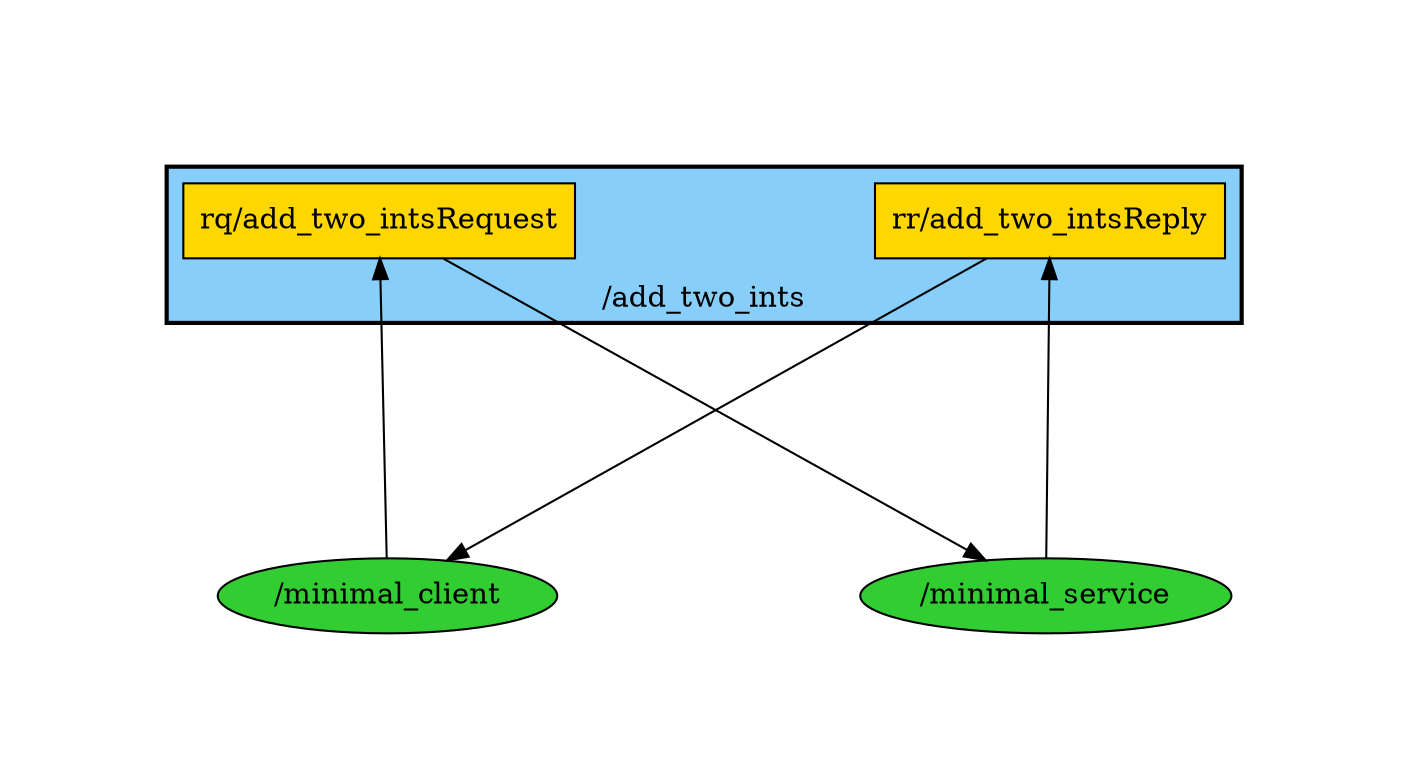 digraph rosgraph {graph [pad="1", nodesep="2", rankdir="BT", ranksep="2"];"/minimal_client"[style=filled,fillcolor="limegreen"];"/minimal_service"[style=filled,fillcolor="limegreen"];subgraph cluster_0 { style=filled;fillcolor="lightskyblue";penwidth=2;label="/add_two_ints";"rr/add_two_intsReply"[shape=box,style=filled,fillcolor="gold"];"rq/add_two_intsRequest"[shape=box,style=filled,fillcolor="gold"];"rr/add_two_intsReply"[shape=box,style=filled,fillcolor="gold"];"rq/add_two_intsRequest"[shape=box,style=filled,fillcolor="gold"];}"rr/add_two_intsReply" -> "/minimal_client""/minimal_client" -> "rq/add_two_intsRequest""/minimal_service" -> "rr/add_two_intsReply""rq/add_two_intsRequest" -> "/minimal_service"}